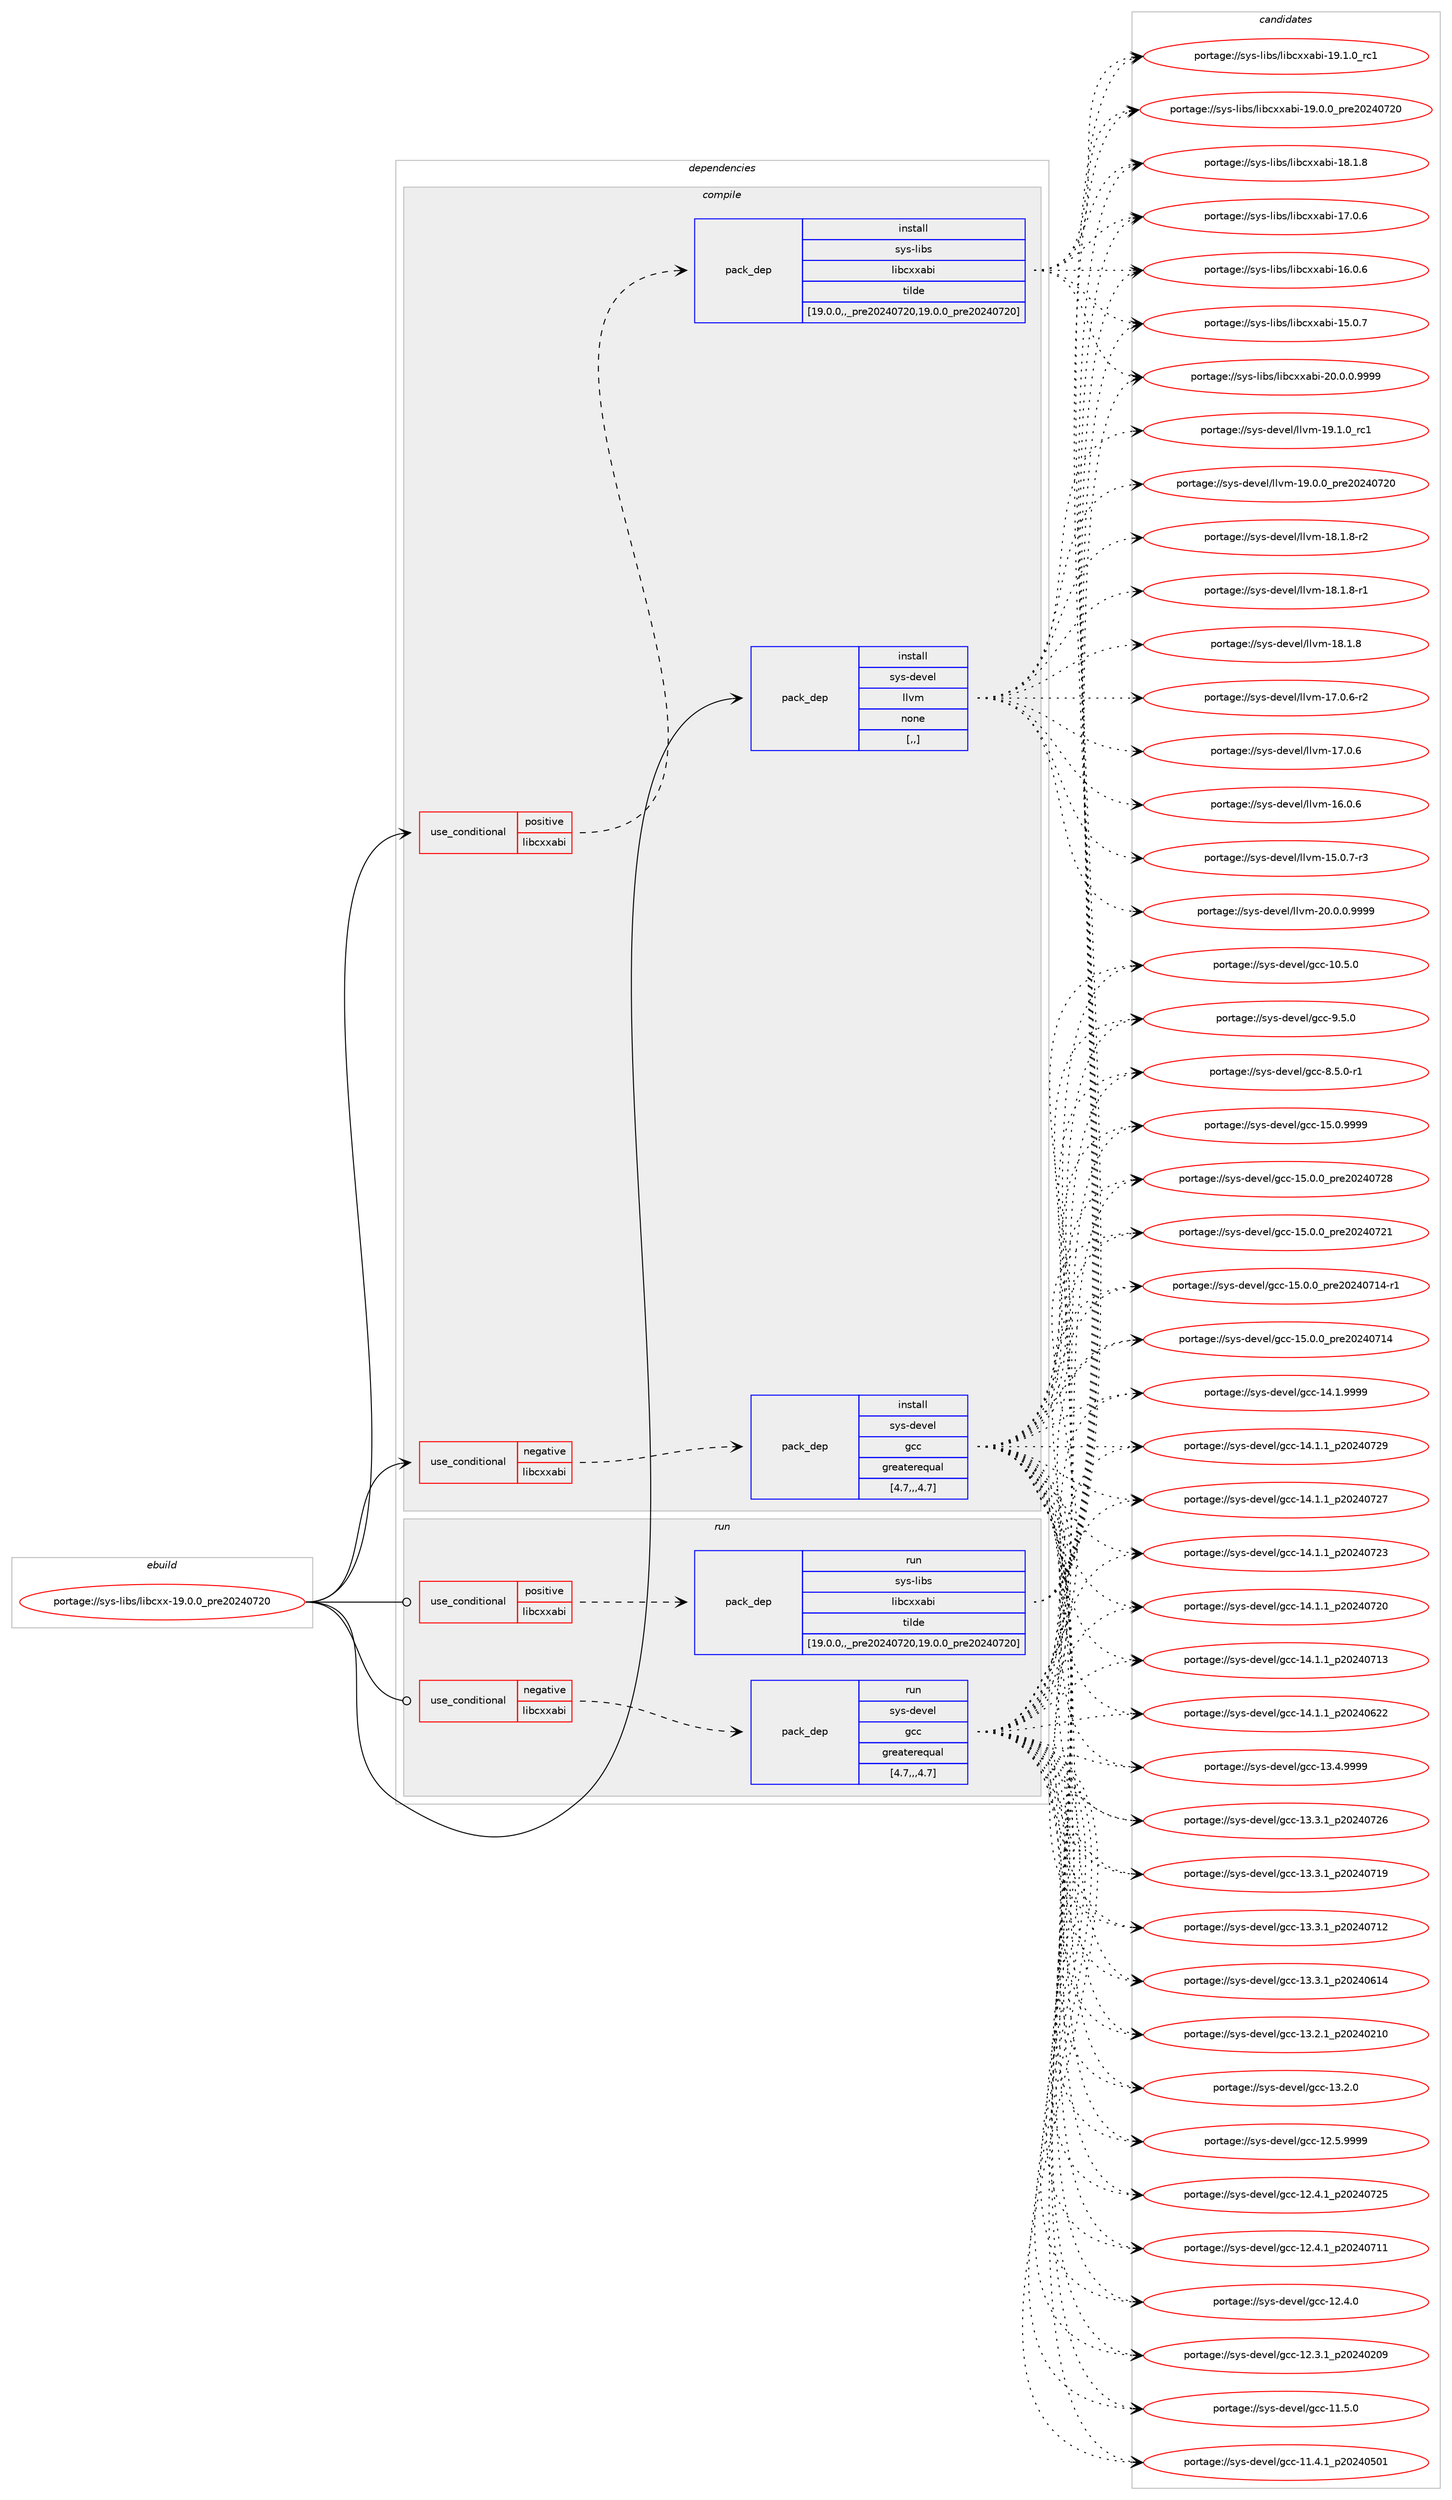 digraph prolog {

# *************
# Graph options
# *************

newrank=true;
concentrate=true;
compound=true;
graph [rankdir=LR,fontname=Helvetica,fontsize=10,ranksep=1.5];#, ranksep=2.5, nodesep=0.2];
edge  [arrowhead=vee];
node  [fontname=Helvetica,fontsize=10];

# **********
# The ebuild
# **********

subgraph cluster_leftcol {
color=gray;
label=<<i>ebuild</i>>;
id [label="portage://sys-libs/libcxx-19.0.0_pre20240720", color=red, width=4, href="../sys-libs/libcxx-19.0.0_pre20240720.svg"];
}

# ****************
# The dependencies
# ****************

subgraph cluster_midcol {
color=gray;
label=<<i>dependencies</i>>;
subgraph cluster_compile {
fillcolor="#eeeeee";
style=filled;
label=<<i>compile</i>>;
subgraph cond117475 {
dependency440890 [label=<<TABLE BORDER="0" CELLBORDER="1" CELLSPACING="0" CELLPADDING="4"><TR><TD ROWSPAN="3" CELLPADDING="10">use_conditional</TD></TR><TR><TD>negative</TD></TR><TR><TD>libcxxabi</TD></TR></TABLE>>, shape=none, color=red];
subgraph pack320417 {
dependency440891 [label=<<TABLE BORDER="0" CELLBORDER="1" CELLSPACING="0" CELLPADDING="4" WIDTH="220"><TR><TD ROWSPAN="6" CELLPADDING="30">pack_dep</TD></TR><TR><TD WIDTH="110">install</TD></TR><TR><TD>sys-devel</TD></TR><TR><TD>gcc</TD></TR><TR><TD>greaterequal</TD></TR><TR><TD>[4.7,,,4.7]</TD></TR></TABLE>>, shape=none, color=blue];
}
dependency440890:e -> dependency440891:w [weight=20,style="dashed",arrowhead="vee"];
}
id:e -> dependency440890:w [weight=20,style="solid",arrowhead="vee"];
subgraph cond117476 {
dependency440892 [label=<<TABLE BORDER="0" CELLBORDER="1" CELLSPACING="0" CELLPADDING="4"><TR><TD ROWSPAN="3" CELLPADDING="10">use_conditional</TD></TR><TR><TD>positive</TD></TR><TR><TD>libcxxabi</TD></TR></TABLE>>, shape=none, color=red];
subgraph pack320418 {
dependency440893 [label=<<TABLE BORDER="0" CELLBORDER="1" CELLSPACING="0" CELLPADDING="4" WIDTH="220"><TR><TD ROWSPAN="6" CELLPADDING="30">pack_dep</TD></TR><TR><TD WIDTH="110">install</TD></TR><TR><TD>sys-libs</TD></TR><TR><TD>libcxxabi</TD></TR><TR><TD>tilde</TD></TR><TR><TD>[19.0.0,,_pre20240720,19.0.0_pre20240720]</TD></TR></TABLE>>, shape=none, color=blue];
}
dependency440892:e -> dependency440893:w [weight=20,style="dashed",arrowhead="vee"];
}
id:e -> dependency440892:w [weight=20,style="solid",arrowhead="vee"];
subgraph pack320419 {
dependency440894 [label=<<TABLE BORDER="0" CELLBORDER="1" CELLSPACING="0" CELLPADDING="4" WIDTH="220"><TR><TD ROWSPAN="6" CELLPADDING="30">pack_dep</TD></TR><TR><TD WIDTH="110">install</TD></TR><TR><TD>sys-devel</TD></TR><TR><TD>llvm</TD></TR><TR><TD>none</TD></TR><TR><TD>[,,]</TD></TR></TABLE>>, shape=none, color=blue];
}
id:e -> dependency440894:w [weight=20,style="solid",arrowhead="vee"];
}
subgraph cluster_compileandrun {
fillcolor="#eeeeee";
style=filled;
label=<<i>compile and run</i>>;
}
subgraph cluster_run {
fillcolor="#eeeeee";
style=filled;
label=<<i>run</i>>;
subgraph cond117477 {
dependency440895 [label=<<TABLE BORDER="0" CELLBORDER="1" CELLSPACING="0" CELLPADDING="4"><TR><TD ROWSPAN="3" CELLPADDING="10">use_conditional</TD></TR><TR><TD>negative</TD></TR><TR><TD>libcxxabi</TD></TR></TABLE>>, shape=none, color=red];
subgraph pack320420 {
dependency440896 [label=<<TABLE BORDER="0" CELLBORDER="1" CELLSPACING="0" CELLPADDING="4" WIDTH="220"><TR><TD ROWSPAN="6" CELLPADDING="30">pack_dep</TD></TR><TR><TD WIDTH="110">run</TD></TR><TR><TD>sys-devel</TD></TR><TR><TD>gcc</TD></TR><TR><TD>greaterequal</TD></TR><TR><TD>[4.7,,,4.7]</TD></TR></TABLE>>, shape=none, color=blue];
}
dependency440895:e -> dependency440896:w [weight=20,style="dashed",arrowhead="vee"];
}
id:e -> dependency440895:w [weight=20,style="solid",arrowhead="odot"];
subgraph cond117478 {
dependency440897 [label=<<TABLE BORDER="0" CELLBORDER="1" CELLSPACING="0" CELLPADDING="4"><TR><TD ROWSPAN="3" CELLPADDING="10">use_conditional</TD></TR><TR><TD>positive</TD></TR><TR><TD>libcxxabi</TD></TR></TABLE>>, shape=none, color=red];
subgraph pack320421 {
dependency440898 [label=<<TABLE BORDER="0" CELLBORDER="1" CELLSPACING="0" CELLPADDING="4" WIDTH="220"><TR><TD ROWSPAN="6" CELLPADDING="30">pack_dep</TD></TR><TR><TD WIDTH="110">run</TD></TR><TR><TD>sys-libs</TD></TR><TR><TD>libcxxabi</TD></TR><TR><TD>tilde</TD></TR><TR><TD>[19.0.0,,_pre20240720,19.0.0_pre20240720]</TD></TR></TABLE>>, shape=none, color=blue];
}
dependency440897:e -> dependency440898:w [weight=20,style="dashed",arrowhead="vee"];
}
id:e -> dependency440897:w [weight=20,style="solid",arrowhead="odot"];
}
}

# **************
# The candidates
# **************

subgraph cluster_choices {
rank=same;
color=gray;
label=<<i>candidates</i>>;

subgraph choice320417 {
color=black;
nodesep=1;
choice1151211154510010111810110847103999945495346484657575757 [label="portage://sys-devel/gcc-15.0.9999", color=red, width=4,href="../sys-devel/gcc-15.0.9999.svg"];
choice1151211154510010111810110847103999945495346484648951121141015048505248555056 [label="portage://sys-devel/gcc-15.0.0_pre20240728", color=red, width=4,href="../sys-devel/gcc-15.0.0_pre20240728.svg"];
choice1151211154510010111810110847103999945495346484648951121141015048505248555049 [label="portage://sys-devel/gcc-15.0.0_pre20240721", color=red, width=4,href="../sys-devel/gcc-15.0.0_pre20240721.svg"];
choice11512111545100101118101108471039999454953464846489511211410150485052485549524511449 [label="portage://sys-devel/gcc-15.0.0_pre20240714-r1", color=red, width=4,href="../sys-devel/gcc-15.0.0_pre20240714-r1.svg"];
choice1151211154510010111810110847103999945495346484648951121141015048505248554952 [label="portage://sys-devel/gcc-15.0.0_pre20240714", color=red, width=4,href="../sys-devel/gcc-15.0.0_pre20240714.svg"];
choice1151211154510010111810110847103999945495246494657575757 [label="portage://sys-devel/gcc-14.1.9999", color=red, width=4,href="../sys-devel/gcc-14.1.9999.svg"];
choice1151211154510010111810110847103999945495246494649951125048505248555057 [label="portage://sys-devel/gcc-14.1.1_p20240729", color=red, width=4,href="../sys-devel/gcc-14.1.1_p20240729.svg"];
choice1151211154510010111810110847103999945495246494649951125048505248555055 [label="portage://sys-devel/gcc-14.1.1_p20240727", color=red, width=4,href="../sys-devel/gcc-14.1.1_p20240727.svg"];
choice1151211154510010111810110847103999945495246494649951125048505248555051 [label="portage://sys-devel/gcc-14.1.1_p20240723", color=red, width=4,href="../sys-devel/gcc-14.1.1_p20240723.svg"];
choice1151211154510010111810110847103999945495246494649951125048505248555048 [label="portage://sys-devel/gcc-14.1.1_p20240720", color=red, width=4,href="../sys-devel/gcc-14.1.1_p20240720.svg"];
choice1151211154510010111810110847103999945495246494649951125048505248554951 [label="portage://sys-devel/gcc-14.1.1_p20240713", color=red, width=4,href="../sys-devel/gcc-14.1.1_p20240713.svg"];
choice1151211154510010111810110847103999945495246494649951125048505248545050 [label="portage://sys-devel/gcc-14.1.1_p20240622", color=red, width=4,href="../sys-devel/gcc-14.1.1_p20240622.svg"];
choice1151211154510010111810110847103999945495146524657575757 [label="portage://sys-devel/gcc-13.4.9999", color=red, width=4,href="../sys-devel/gcc-13.4.9999.svg"];
choice1151211154510010111810110847103999945495146514649951125048505248555054 [label="portage://sys-devel/gcc-13.3.1_p20240726", color=red, width=4,href="../sys-devel/gcc-13.3.1_p20240726.svg"];
choice1151211154510010111810110847103999945495146514649951125048505248554957 [label="portage://sys-devel/gcc-13.3.1_p20240719", color=red, width=4,href="../sys-devel/gcc-13.3.1_p20240719.svg"];
choice1151211154510010111810110847103999945495146514649951125048505248554950 [label="portage://sys-devel/gcc-13.3.1_p20240712", color=red, width=4,href="../sys-devel/gcc-13.3.1_p20240712.svg"];
choice1151211154510010111810110847103999945495146514649951125048505248544952 [label="portage://sys-devel/gcc-13.3.1_p20240614", color=red, width=4,href="../sys-devel/gcc-13.3.1_p20240614.svg"];
choice1151211154510010111810110847103999945495146504649951125048505248504948 [label="portage://sys-devel/gcc-13.2.1_p20240210", color=red, width=4,href="../sys-devel/gcc-13.2.1_p20240210.svg"];
choice1151211154510010111810110847103999945495146504648 [label="portage://sys-devel/gcc-13.2.0", color=red, width=4,href="../sys-devel/gcc-13.2.0.svg"];
choice1151211154510010111810110847103999945495046534657575757 [label="portage://sys-devel/gcc-12.5.9999", color=red, width=4,href="../sys-devel/gcc-12.5.9999.svg"];
choice1151211154510010111810110847103999945495046524649951125048505248555053 [label="portage://sys-devel/gcc-12.4.1_p20240725", color=red, width=4,href="../sys-devel/gcc-12.4.1_p20240725.svg"];
choice1151211154510010111810110847103999945495046524649951125048505248554949 [label="portage://sys-devel/gcc-12.4.1_p20240711", color=red, width=4,href="../sys-devel/gcc-12.4.1_p20240711.svg"];
choice1151211154510010111810110847103999945495046524648 [label="portage://sys-devel/gcc-12.4.0", color=red, width=4,href="../sys-devel/gcc-12.4.0.svg"];
choice1151211154510010111810110847103999945495046514649951125048505248504857 [label="portage://sys-devel/gcc-12.3.1_p20240209", color=red, width=4,href="../sys-devel/gcc-12.3.1_p20240209.svg"];
choice1151211154510010111810110847103999945494946534648 [label="portage://sys-devel/gcc-11.5.0", color=red, width=4,href="../sys-devel/gcc-11.5.0.svg"];
choice1151211154510010111810110847103999945494946524649951125048505248534849 [label="portage://sys-devel/gcc-11.4.1_p20240501", color=red, width=4,href="../sys-devel/gcc-11.4.1_p20240501.svg"];
choice1151211154510010111810110847103999945494846534648 [label="portage://sys-devel/gcc-10.5.0", color=red, width=4,href="../sys-devel/gcc-10.5.0.svg"];
choice11512111545100101118101108471039999455746534648 [label="portage://sys-devel/gcc-9.5.0", color=red, width=4,href="../sys-devel/gcc-9.5.0.svg"];
choice115121115451001011181011084710399994556465346484511449 [label="portage://sys-devel/gcc-8.5.0-r1", color=red, width=4,href="../sys-devel/gcc-8.5.0-r1.svg"];
dependency440891:e -> choice1151211154510010111810110847103999945495346484657575757:w [style=dotted,weight="100"];
dependency440891:e -> choice1151211154510010111810110847103999945495346484648951121141015048505248555056:w [style=dotted,weight="100"];
dependency440891:e -> choice1151211154510010111810110847103999945495346484648951121141015048505248555049:w [style=dotted,weight="100"];
dependency440891:e -> choice11512111545100101118101108471039999454953464846489511211410150485052485549524511449:w [style=dotted,weight="100"];
dependency440891:e -> choice1151211154510010111810110847103999945495346484648951121141015048505248554952:w [style=dotted,weight="100"];
dependency440891:e -> choice1151211154510010111810110847103999945495246494657575757:w [style=dotted,weight="100"];
dependency440891:e -> choice1151211154510010111810110847103999945495246494649951125048505248555057:w [style=dotted,weight="100"];
dependency440891:e -> choice1151211154510010111810110847103999945495246494649951125048505248555055:w [style=dotted,weight="100"];
dependency440891:e -> choice1151211154510010111810110847103999945495246494649951125048505248555051:w [style=dotted,weight="100"];
dependency440891:e -> choice1151211154510010111810110847103999945495246494649951125048505248555048:w [style=dotted,weight="100"];
dependency440891:e -> choice1151211154510010111810110847103999945495246494649951125048505248554951:w [style=dotted,weight="100"];
dependency440891:e -> choice1151211154510010111810110847103999945495246494649951125048505248545050:w [style=dotted,weight="100"];
dependency440891:e -> choice1151211154510010111810110847103999945495146524657575757:w [style=dotted,weight="100"];
dependency440891:e -> choice1151211154510010111810110847103999945495146514649951125048505248555054:w [style=dotted,weight="100"];
dependency440891:e -> choice1151211154510010111810110847103999945495146514649951125048505248554957:w [style=dotted,weight="100"];
dependency440891:e -> choice1151211154510010111810110847103999945495146514649951125048505248554950:w [style=dotted,weight="100"];
dependency440891:e -> choice1151211154510010111810110847103999945495146514649951125048505248544952:w [style=dotted,weight="100"];
dependency440891:e -> choice1151211154510010111810110847103999945495146504649951125048505248504948:w [style=dotted,weight="100"];
dependency440891:e -> choice1151211154510010111810110847103999945495146504648:w [style=dotted,weight="100"];
dependency440891:e -> choice1151211154510010111810110847103999945495046534657575757:w [style=dotted,weight="100"];
dependency440891:e -> choice1151211154510010111810110847103999945495046524649951125048505248555053:w [style=dotted,weight="100"];
dependency440891:e -> choice1151211154510010111810110847103999945495046524649951125048505248554949:w [style=dotted,weight="100"];
dependency440891:e -> choice1151211154510010111810110847103999945495046524648:w [style=dotted,weight="100"];
dependency440891:e -> choice1151211154510010111810110847103999945495046514649951125048505248504857:w [style=dotted,weight="100"];
dependency440891:e -> choice1151211154510010111810110847103999945494946534648:w [style=dotted,weight="100"];
dependency440891:e -> choice1151211154510010111810110847103999945494946524649951125048505248534849:w [style=dotted,weight="100"];
dependency440891:e -> choice1151211154510010111810110847103999945494846534648:w [style=dotted,weight="100"];
dependency440891:e -> choice11512111545100101118101108471039999455746534648:w [style=dotted,weight="100"];
dependency440891:e -> choice115121115451001011181011084710399994556465346484511449:w [style=dotted,weight="100"];
}
subgraph choice320418 {
color=black;
nodesep=1;
choice11512111545108105981154710810598991201209798105455048464846484657575757 [label="portage://sys-libs/libcxxabi-20.0.0.9999", color=red, width=4,href="../sys-libs/libcxxabi-20.0.0.9999.svg"];
choice1151211154510810598115471081059899120120979810545495746494648951149949 [label="portage://sys-libs/libcxxabi-19.1.0_rc1", color=red, width=4,href="../sys-libs/libcxxabi-19.1.0_rc1.svg"];
choice1151211154510810598115471081059899120120979810545495746484648951121141015048505248555048 [label="portage://sys-libs/libcxxabi-19.0.0_pre20240720", color=red, width=4,href="../sys-libs/libcxxabi-19.0.0_pre20240720.svg"];
choice1151211154510810598115471081059899120120979810545495646494656 [label="portage://sys-libs/libcxxabi-18.1.8", color=red, width=4,href="../sys-libs/libcxxabi-18.1.8.svg"];
choice1151211154510810598115471081059899120120979810545495546484654 [label="portage://sys-libs/libcxxabi-17.0.6", color=red, width=4,href="../sys-libs/libcxxabi-17.0.6.svg"];
choice1151211154510810598115471081059899120120979810545495446484654 [label="portage://sys-libs/libcxxabi-16.0.6", color=red, width=4,href="../sys-libs/libcxxabi-16.0.6.svg"];
choice1151211154510810598115471081059899120120979810545495346484655 [label="portage://sys-libs/libcxxabi-15.0.7", color=red, width=4,href="../sys-libs/libcxxabi-15.0.7.svg"];
dependency440893:e -> choice11512111545108105981154710810598991201209798105455048464846484657575757:w [style=dotted,weight="100"];
dependency440893:e -> choice1151211154510810598115471081059899120120979810545495746494648951149949:w [style=dotted,weight="100"];
dependency440893:e -> choice1151211154510810598115471081059899120120979810545495746484648951121141015048505248555048:w [style=dotted,weight="100"];
dependency440893:e -> choice1151211154510810598115471081059899120120979810545495646494656:w [style=dotted,weight="100"];
dependency440893:e -> choice1151211154510810598115471081059899120120979810545495546484654:w [style=dotted,weight="100"];
dependency440893:e -> choice1151211154510810598115471081059899120120979810545495446484654:w [style=dotted,weight="100"];
dependency440893:e -> choice1151211154510810598115471081059899120120979810545495346484655:w [style=dotted,weight="100"];
}
subgraph choice320419 {
color=black;
nodesep=1;
choice1151211154510010111810110847108108118109455048464846484657575757 [label="portage://sys-devel/llvm-20.0.0.9999", color=red, width=4,href="../sys-devel/llvm-20.0.0.9999.svg"];
choice115121115451001011181011084710810811810945495746494648951149949 [label="portage://sys-devel/llvm-19.1.0_rc1", color=red, width=4,href="../sys-devel/llvm-19.1.0_rc1.svg"];
choice115121115451001011181011084710810811810945495746484648951121141015048505248555048 [label="portage://sys-devel/llvm-19.0.0_pre20240720", color=red, width=4,href="../sys-devel/llvm-19.0.0_pre20240720.svg"];
choice1151211154510010111810110847108108118109454956464946564511450 [label="portage://sys-devel/llvm-18.1.8-r2", color=red, width=4,href="../sys-devel/llvm-18.1.8-r2.svg"];
choice1151211154510010111810110847108108118109454956464946564511449 [label="portage://sys-devel/llvm-18.1.8-r1", color=red, width=4,href="../sys-devel/llvm-18.1.8-r1.svg"];
choice115121115451001011181011084710810811810945495646494656 [label="portage://sys-devel/llvm-18.1.8", color=red, width=4,href="../sys-devel/llvm-18.1.8.svg"];
choice1151211154510010111810110847108108118109454955464846544511450 [label="portage://sys-devel/llvm-17.0.6-r2", color=red, width=4,href="../sys-devel/llvm-17.0.6-r2.svg"];
choice115121115451001011181011084710810811810945495546484654 [label="portage://sys-devel/llvm-17.0.6", color=red, width=4,href="../sys-devel/llvm-17.0.6.svg"];
choice115121115451001011181011084710810811810945495446484654 [label="portage://sys-devel/llvm-16.0.6", color=red, width=4,href="../sys-devel/llvm-16.0.6.svg"];
choice1151211154510010111810110847108108118109454953464846554511451 [label="portage://sys-devel/llvm-15.0.7-r3", color=red, width=4,href="../sys-devel/llvm-15.0.7-r3.svg"];
dependency440894:e -> choice1151211154510010111810110847108108118109455048464846484657575757:w [style=dotted,weight="100"];
dependency440894:e -> choice115121115451001011181011084710810811810945495746494648951149949:w [style=dotted,weight="100"];
dependency440894:e -> choice115121115451001011181011084710810811810945495746484648951121141015048505248555048:w [style=dotted,weight="100"];
dependency440894:e -> choice1151211154510010111810110847108108118109454956464946564511450:w [style=dotted,weight="100"];
dependency440894:e -> choice1151211154510010111810110847108108118109454956464946564511449:w [style=dotted,weight="100"];
dependency440894:e -> choice115121115451001011181011084710810811810945495646494656:w [style=dotted,weight="100"];
dependency440894:e -> choice1151211154510010111810110847108108118109454955464846544511450:w [style=dotted,weight="100"];
dependency440894:e -> choice115121115451001011181011084710810811810945495546484654:w [style=dotted,weight="100"];
dependency440894:e -> choice115121115451001011181011084710810811810945495446484654:w [style=dotted,weight="100"];
dependency440894:e -> choice1151211154510010111810110847108108118109454953464846554511451:w [style=dotted,weight="100"];
}
subgraph choice320420 {
color=black;
nodesep=1;
choice1151211154510010111810110847103999945495346484657575757 [label="portage://sys-devel/gcc-15.0.9999", color=red, width=4,href="../sys-devel/gcc-15.0.9999.svg"];
choice1151211154510010111810110847103999945495346484648951121141015048505248555056 [label="portage://sys-devel/gcc-15.0.0_pre20240728", color=red, width=4,href="../sys-devel/gcc-15.0.0_pre20240728.svg"];
choice1151211154510010111810110847103999945495346484648951121141015048505248555049 [label="portage://sys-devel/gcc-15.0.0_pre20240721", color=red, width=4,href="../sys-devel/gcc-15.0.0_pre20240721.svg"];
choice11512111545100101118101108471039999454953464846489511211410150485052485549524511449 [label="portage://sys-devel/gcc-15.0.0_pre20240714-r1", color=red, width=4,href="../sys-devel/gcc-15.0.0_pre20240714-r1.svg"];
choice1151211154510010111810110847103999945495346484648951121141015048505248554952 [label="portage://sys-devel/gcc-15.0.0_pre20240714", color=red, width=4,href="../sys-devel/gcc-15.0.0_pre20240714.svg"];
choice1151211154510010111810110847103999945495246494657575757 [label="portage://sys-devel/gcc-14.1.9999", color=red, width=4,href="../sys-devel/gcc-14.1.9999.svg"];
choice1151211154510010111810110847103999945495246494649951125048505248555057 [label="portage://sys-devel/gcc-14.1.1_p20240729", color=red, width=4,href="../sys-devel/gcc-14.1.1_p20240729.svg"];
choice1151211154510010111810110847103999945495246494649951125048505248555055 [label="portage://sys-devel/gcc-14.1.1_p20240727", color=red, width=4,href="../sys-devel/gcc-14.1.1_p20240727.svg"];
choice1151211154510010111810110847103999945495246494649951125048505248555051 [label="portage://sys-devel/gcc-14.1.1_p20240723", color=red, width=4,href="../sys-devel/gcc-14.1.1_p20240723.svg"];
choice1151211154510010111810110847103999945495246494649951125048505248555048 [label="portage://sys-devel/gcc-14.1.1_p20240720", color=red, width=4,href="../sys-devel/gcc-14.1.1_p20240720.svg"];
choice1151211154510010111810110847103999945495246494649951125048505248554951 [label="portage://sys-devel/gcc-14.1.1_p20240713", color=red, width=4,href="../sys-devel/gcc-14.1.1_p20240713.svg"];
choice1151211154510010111810110847103999945495246494649951125048505248545050 [label="portage://sys-devel/gcc-14.1.1_p20240622", color=red, width=4,href="../sys-devel/gcc-14.1.1_p20240622.svg"];
choice1151211154510010111810110847103999945495146524657575757 [label="portage://sys-devel/gcc-13.4.9999", color=red, width=4,href="../sys-devel/gcc-13.4.9999.svg"];
choice1151211154510010111810110847103999945495146514649951125048505248555054 [label="portage://sys-devel/gcc-13.3.1_p20240726", color=red, width=4,href="../sys-devel/gcc-13.3.1_p20240726.svg"];
choice1151211154510010111810110847103999945495146514649951125048505248554957 [label="portage://sys-devel/gcc-13.3.1_p20240719", color=red, width=4,href="../sys-devel/gcc-13.3.1_p20240719.svg"];
choice1151211154510010111810110847103999945495146514649951125048505248554950 [label="portage://sys-devel/gcc-13.3.1_p20240712", color=red, width=4,href="../sys-devel/gcc-13.3.1_p20240712.svg"];
choice1151211154510010111810110847103999945495146514649951125048505248544952 [label="portage://sys-devel/gcc-13.3.1_p20240614", color=red, width=4,href="../sys-devel/gcc-13.3.1_p20240614.svg"];
choice1151211154510010111810110847103999945495146504649951125048505248504948 [label="portage://sys-devel/gcc-13.2.1_p20240210", color=red, width=4,href="../sys-devel/gcc-13.2.1_p20240210.svg"];
choice1151211154510010111810110847103999945495146504648 [label="portage://sys-devel/gcc-13.2.0", color=red, width=4,href="../sys-devel/gcc-13.2.0.svg"];
choice1151211154510010111810110847103999945495046534657575757 [label="portage://sys-devel/gcc-12.5.9999", color=red, width=4,href="../sys-devel/gcc-12.5.9999.svg"];
choice1151211154510010111810110847103999945495046524649951125048505248555053 [label="portage://sys-devel/gcc-12.4.1_p20240725", color=red, width=4,href="../sys-devel/gcc-12.4.1_p20240725.svg"];
choice1151211154510010111810110847103999945495046524649951125048505248554949 [label="portage://sys-devel/gcc-12.4.1_p20240711", color=red, width=4,href="../sys-devel/gcc-12.4.1_p20240711.svg"];
choice1151211154510010111810110847103999945495046524648 [label="portage://sys-devel/gcc-12.4.0", color=red, width=4,href="../sys-devel/gcc-12.4.0.svg"];
choice1151211154510010111810110847103999945495046514649951125048505248504857 [label="portage://sys-devel/gcc-12.3.1_p20240209", color=red, width=4,href="../sys-devel/gcc-12.3.1_p20240209.svg"];
choice1151211154510010111810110847103999945494946534648 [label="portage://sys-devel/gcc-11.5.0", color=red, width=4,href="../sys-devel/gcc-11.5.0.svg"];
choice1151211154510010111810110847103999945494946524649951125048505248534849 [label="portage://sys-devel/gcc-11.4.1_p20240501", color=red, width=4,href="../sys-devel/gcc-11.4.1_p20240501.svg"];
choice1151211154510010111810110847103999945494846534648 [label="portage://sys-devel/gcc-10.5.0", color=red, width=4,href="../sys-devel/gcc-10.5.0.svg"];
choice11512111545100101118101108471039999455746534648 [label="portage://sys-devel/gcc-9.5.0", color=red, width=4,href="../sys-devel/gcc-9.5.0.svg"];
choice115121115451001011181011084710399994556465346484511449 [label="portage://sys-devel/gcc-8.5.0-r1", color=red, width=4,href="../sys-devel/gcc-8.5.0-r1.svg"];
dependency440896:e -> choice1151211154510010111810110847103999945495346484657575757:w [style=dotted,weight="100"];
dependency440896:e -> choice1151211154510010111810110847103999945495346484648951121141015048505248555056:w [style=dotted,weight="100"];
dependency440896:e -> choice1151211154510010111810110847103999945495346484648951121141015048505248555049:w [style=dotted,weight="100"];
dependency440896:e -> choice11512111545100101118101108471039999454953464846489511211410150485052485549524511449:w [style=dotted,weight="100"];
dependency440896:e -> choice1151211154510010111810110847103999945495346484648951121141015048505248554952:w [style=dotted,weight="100"];
dependency440896:e -> choice1151211154510010111810110847103999945495246494657575757:w [style=dotted,weight="100"];
dependency440896:e -> choice1151211154510010111810110847103999945495246494649951125048505248555057:w [style=dotted,weight="100"];
dependency440896:e -> choice1151211154510010111810110847103999945495246494649951125048505248555055:w [style=dotted,weight="100"];
dependency440896:e -> choice1151211154510010111810110847103999945495246494649951125048505248555051:w [style=dotted,weight="100"];
dependency440896:e -> choice1151211154510010111810110847103999945495246494649951125048505248555048:w [style=dotted,weight="100"];
dependency440896:e -> choice1151211154510010111810110847103999945495246494649951125048505248554951:w [style=dotted,weight="100"];
dependency440896:e -> choice1151211154510010111810110847103999945495246494649951125048505248545050:w [style=dotted,weight="100"];
dependency440896:e -> choice1151211154510010111810110847103999945495146524657575757:w [style=dotted,weight="100"];
dependency440896:e -> choice1151211154510010111810110847103999945495146514649951125048505248555054:w [style=dotted,weight="100"];
dependency440896:e -> choice1151211154510010111810110847103999945495146514649951125048505248554957:w [style=dotted,weight="100"];
dependency440896:e -> choice1151211154510010111810110847103999945495146514649951125048505248554950:w [style=dotted,weight="100"];
dependency440896:e -> choice1151211154510010111810110847103999945495146514649951125048505248544952:w [style=dotted,weight="100"];
dependency440896:e -> choice1151211154510010111810110847103999945495146504649951125048505248504948:w [style=dotted,weight="100"];
dependency440896:e -> choice1151211154510010111810110847103999945495146504648:w [style=dotted,weight="100"];
dependency440896:e -> choice1151211154510010111810110847103999945495046534657575757:w [style=dotted,weight="100"];
dependency440896:e -> choice1151211154510010111810110847103999945495046524649951125048505248555053:w [style=dotted,weight="100"];
dependency440896:e -> choice1151211154510010111810110847103999945495046524649951125048505248554949:w [style=dotted,weight="100"];
dependency440896:e -> choice1151211154510010111810110847103999945495046524648:w [style=dotted,weight="100"];
dependency440896:e -> choice1151211154510010111810110847103999945495046514649951125048505248504857:w [style=dotted,weight="100"];
dependency440896:e -> choice1151211154510010111810110847103999945494946534648:w [style=dotted,weight="100"];
dependency440896:e -> choice1151211154510010111810110847103999945494946524649951125048505248534849:w [style=dotted,weight="100"];
dependency440896:e -> choice1151211154510010111810110847103999945494846534648:w [style=dotted,weight="100"];
dependency440896:e -> choice11512111545100101118101108471039999455746534648:w [style=dotted,weight="100"];
dependency440896:e -> choice115121115451001011181011084710399994556465346484511449:w [style=dotted,weight="100"];
}
subgraph choice320421 {
color=black;
nodesep=1;
choice11512111545108105981154710810598991201209798105455048464846484657575757 [label="portage://sys-libs/libcxxabi-20.0.0.9999", color=red, width=4,href="../sys-libs/libcxxabi-20.0.0.9999.svg"];
choice1151211154510810598115471081059899120120979810545495746494648951149949 [label="portage://sys-libs/libcxxabi-19.1.0_rc1", color=red, width=4,href="../sys-libs/libcxxabi-19.1.0_rc1.svg"];
choice1151211154510810598115471081059899120120979810545495746484648951121141015048505248555048 [label="portage://sys-libs/libcxxabi-19.0.0_pre20240720", color=red, width=4,href="../sys-libs/libcxxabi-19.0.0_pre20240720.svg"];
choice1151211154510810598115471081059899120120979810545495646494656 [label="portage://sys-libs/libcxxabi-18.1.8", color=red, width=4,href="../sys-libs/libcxxabi-18.1.8.svg"];
choice1151211154510810598115471081059899120120979810545495546484654 [label="portage://sys-libs/libcxxabi-17.0.6", color=red, width=4,href="../sys-libs/libcxxabi-17.0.6.svg"];
choice1151211154510810598115471081059899120120979810545495446484654 [label="portage://sys-libs/libcxxabi-16.0.6", color=red, width=4,href="../sys-libs/libcxxabi-16.0.6.svg"];
choice1151211154510810598115471081059899120120979810545495346484655 [label="portage://sys-libs/libcxxabi-15.0.7", color=red, width=4,href="../sys-libs/libcxxabi-15.0.7.svg"];
dependency440898:e -> choice11512111545108105981154710810598991201209798105455048464846484657575757:w [style=dotted,weight="100"];
dependency440898:e -> choice1151211154510810598115471081059899120120979810545495746494648951149949:w [style=dotted,weight="100"];
dependency440898:e -> choice1151211154510810598115471081059899120120979810545495746484648951121141015048505248555048:w [style=dotted,weight="100"];
dependency440898:e -> choice1151211154510810598115471081059899120120979810545495646494656:w [style=dotted,weight="100"];
dependency440898:e -> choice1151211154510810598115471081059899120120979810545495546484654:w [style=dotted,weight="100"];
dependency440898:e -> choice1151211154510810598115471081059899120120979810545495446484654:w [style=dotted,weight="100"];
dependency440898:e -> choice1151211154510810598115471081059899120120979810545495346484655:w [style=dotted,weight="100"];
}
}

}
